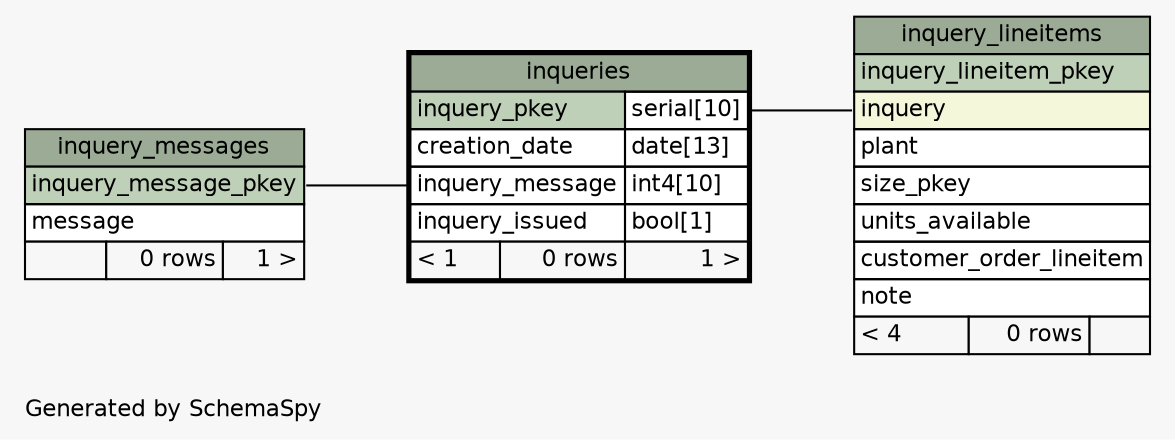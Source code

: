 // dot 2.20.2 on Linux 2.6.28-13-generic
// SchemaSpy rev 514
digraph "oneDegreeRelationshipsDiagram" {
  graph [
    rankdir="RL"
    bgcolor="#f7f7f7"
    label="\nGenerated by SchemaSpy"
    labeljust="l"
    nodesep="0.18"
    ranksep="0.46"
    fontname="Helvetica"
    fontsize="11"
  ];
  node [
    fontname="Helvetica"
    fontsize="11"
    shape="plaintext"
  ];
  edge [
    arrowsize="0.8"
  ];
  "inqueries":"inquery_message":w -> "inquery_messages":"inquery_message_pkey":e [arrowhead=none arrowtail=crowodot];
  "inquery_lineitems":"inquery":w -> "inqueries":"inquery_pkey.type":e [arrowhead=none arrowtail=crowodot];
  "inqueries" [
    label=<
    <TABLE BORDER="2" CELLBORDER="1" CELLSPACING="0" BGCOLOR="#ffffff">
      <TR><TD COLSPAN="3" BGCOLOR="#9bab96" ALIGN="CENTER">inqueries</TD></TR>
      <TR><TD PORT="inquery_pkey" COLSPAN="2" BGCOLOR="#bed1b8" ALIGN="LEFT">inquery_pkey</TD><TD PORT="inquery_pkey.type" ALIGN="LEFT">serial[10]</TD></TR>
      <TR><TD PORT="creation_date" COLSPAN="2" ALIGN="LEFT">creation_date</TD><TD PORT="creation_date.type" ALIGN="LEFT">date[13]</TD></TR>
      <TR><TD PORT="inquery_message" COLSPAN="2" ALIGN="LEFT">inquery_message</TD><TD PORT="inquery_message.type" ALIGN="LEFT">int4[10]</TD></TR>
      <TR><TD PORT="inquery_issued" COLSPAN="2" ALIGN="LEFT">inquery_issued</TD><TD PORT="inquery_issued.type" ALIGN="LEFT">bool[1]</TD></TR>
      <TR><TD ALIGN="LEFT" BGCOLOR="#f7f7f7">&lt; 1</TD><TD ALIGN="RIGHT" BGCOLOR="#f7f7f7">0 rows</TD><TD ALIGN="RIGHT" BGCOLOR="#f7f7f7">1 &gt;</TD></TR>
    </TABLE>>
    URL="inqueries.html"
    tooltip="inqueries"
  ];
  "inquery_lineitems" [
    label=<
    <TABLE BORDER="0" CELLBORDER="1" CELLSPACING="0" BGCOLOR="#ffffff">
      <TR><TD COLSPAN="3" BGCOLOR="#9bab96" ALIGN="CENTER">inquery_lineitems</TD></TR>
      <TR><TD PORT="inquery_lineitem_pkey" COLSPAN="3" BGCOLOR="#bed1b8" ALIGN="LEFT">inquery_lineitem_pkey</TD></TR>
      <TR><TD PORT="inquery" COLSPAN="3" BGCOLOR="#f4f7da" ALIGN="LEFT">inquery</TD></TR>
      <TR><TD PORT="plant" COLSPAN="3" ALIGN="LEFT">plant</TD></TR>
      <TR><TD PORT="size_pkey" COLSPAN="3" ALIGN="LEFT">size_pkey</TD></TR>
      <TR><TD PORT="units_available" COLSPAN="3" ALIGN="LEFT">units_available</TD></TR>
      <TR><TD PORT="customer_order_lineitem" COLSPAN="3" ALIGN="LEFT">customer_order_lineitem</TD></TR>
      <TR><TD PORT="note" COLSPAN="3" ALIGN="LEFT">note</TD></TR>
      <TR><TD ALIGN="LEFT" BGCOLOR="#f7f7f7">&lt; 4</TD><TD ALIGN="RIGHT" BGCOLOR="#f7f7f7">0 rows</TD><TD ALIGN="RIGHT" BGCOLOR="#f7f7f7">  </TD></TR>
    </TABLE>>
    URL="inquery_lineitems.html"
    tooltip="inquery_lineitems"
  ];
  "inquery_messages" [
    label=<
    <TABLE BORDER="0" CELLBORDER="1" CELLSPACING="0" BGCOLOR="#ffffff">
      <TR><TD COLSPAN="3" BGCOLOR="#9bab96" ALIGN="CENTER">inquery_messages</TD></TR>
      <TR><TD PORT="inquery_message_pkey" COLSPAN="3" BGCOLOR="#bed1b8" ALIGN="LEFT">inquery_message_pkey</TD></TR>
      <TR><TD PORT="message" COLSPAN="3" ALIGN="LEFT">message</TD></TR>
      <TR><TD ALIGN="LEFT" BGCOLOR="#f7f7f7">  </TD><TD ALIGN="RIGHT" BGCOLOR="#f7f7f7">0 rows</TD><TD ALIGN="RIGHT" BGCOLOR="#f7f7f7">1 &gt;</TD></TR>
    </TABLE>>
    URL="inquery_messages.html"
    tooltip="inquery_messages"
  ];
}
